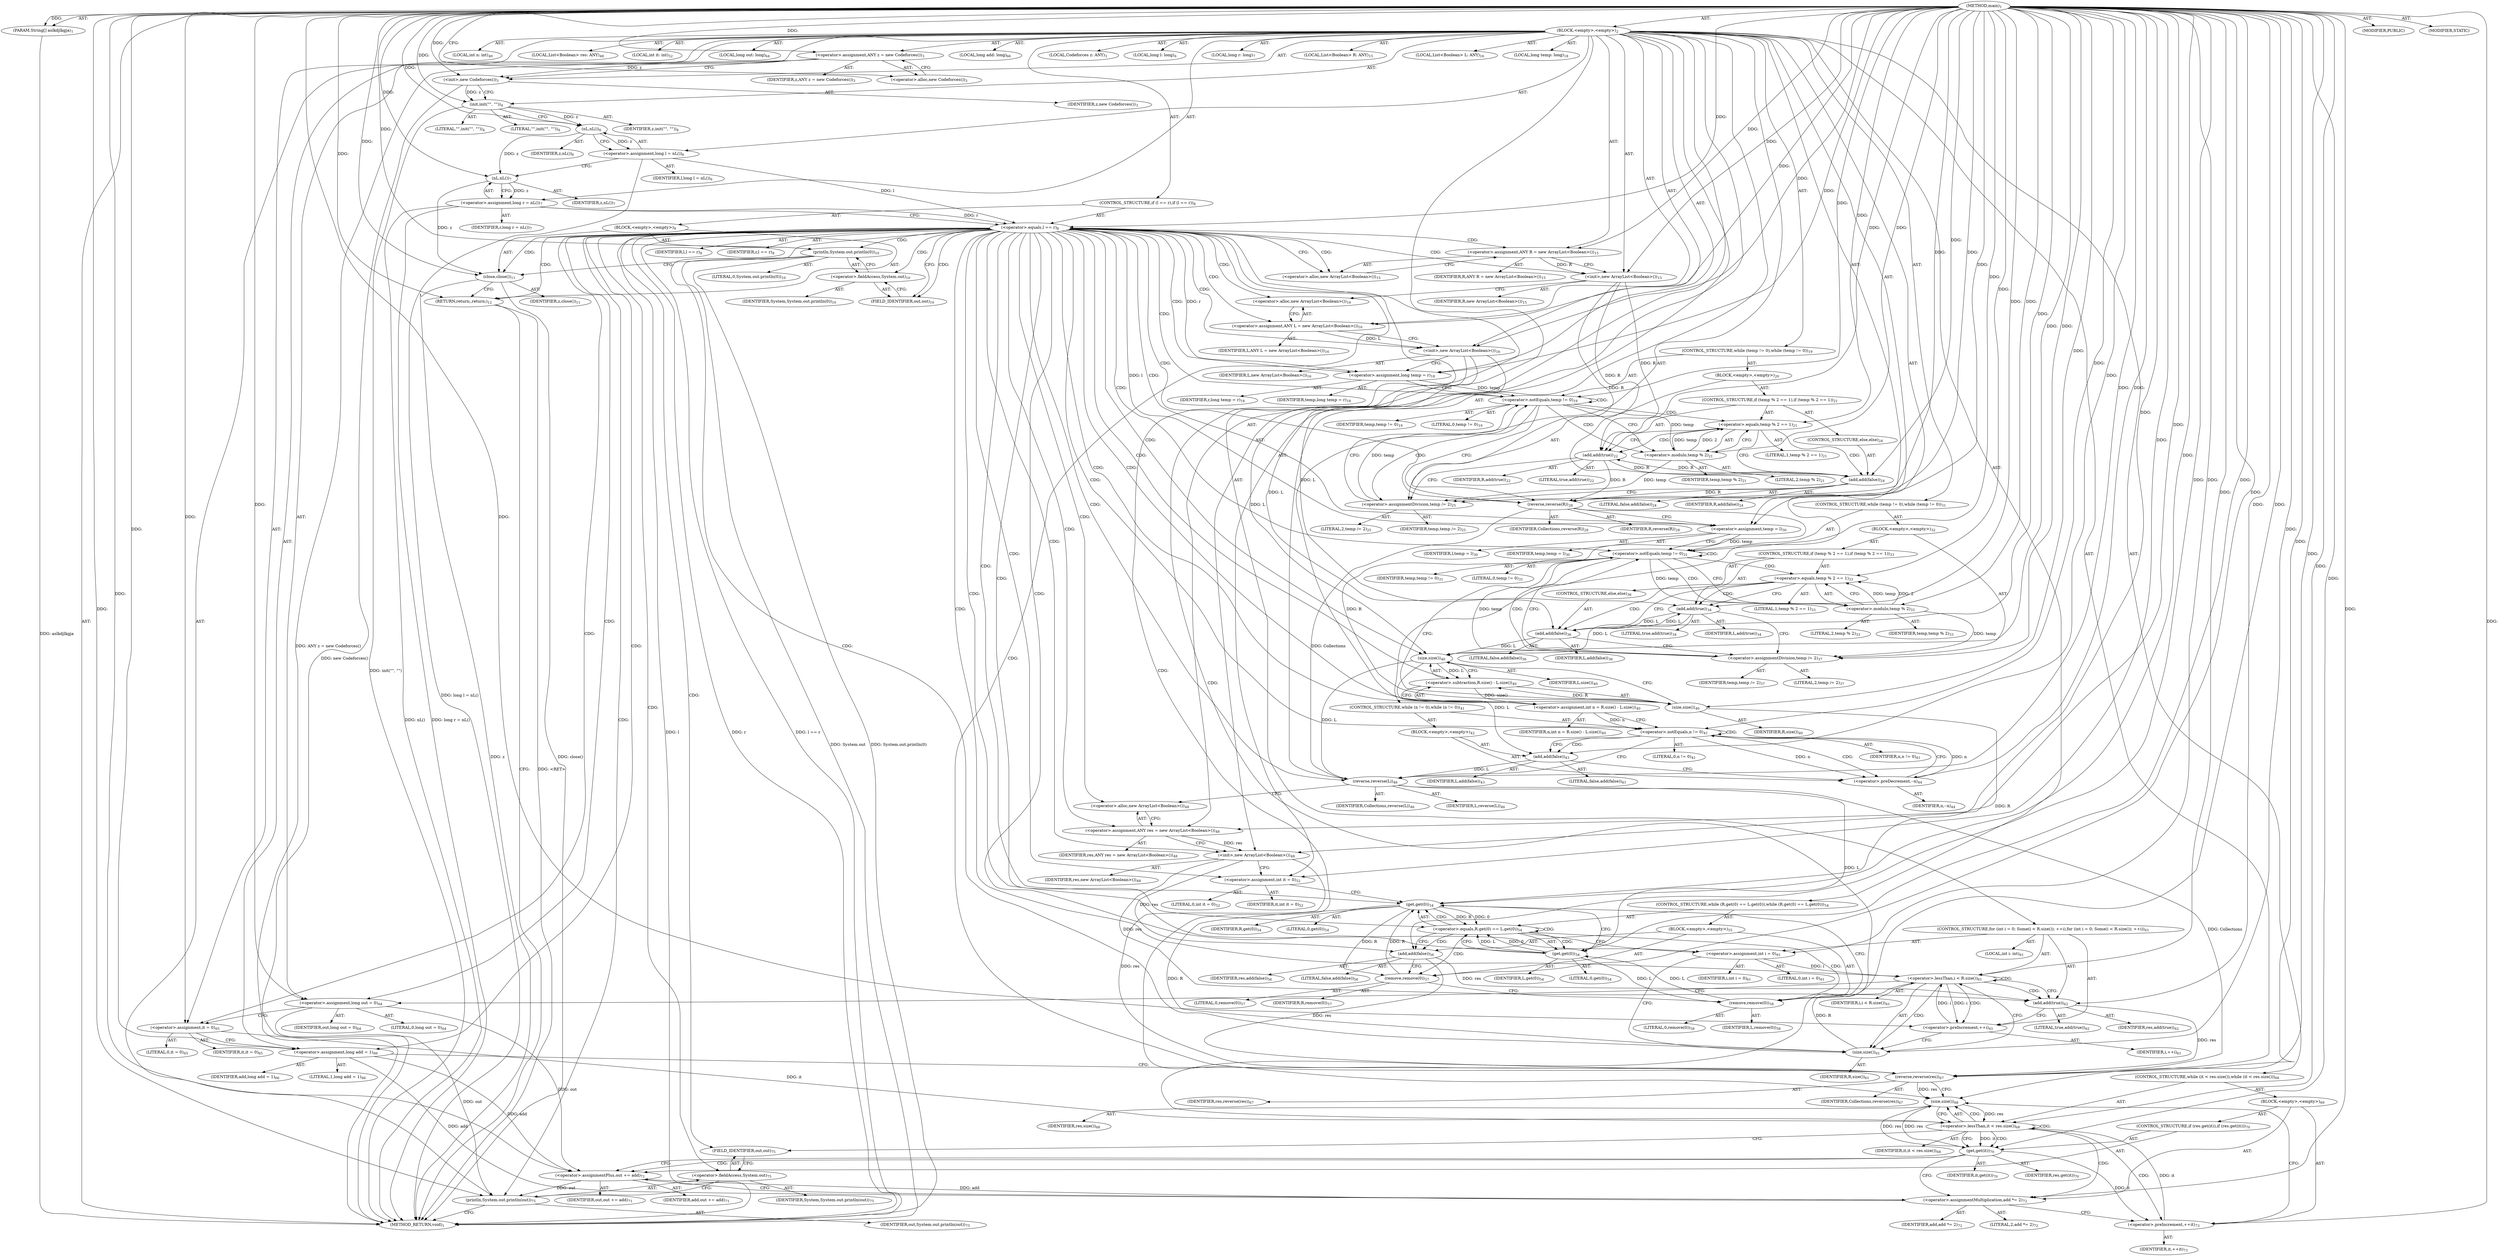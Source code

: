 digraph "main" {  
"25" [label = <(METHOD,main)<SUB>1</SUB>> ]
"26" [label = <(PARAM,String[] aslkdjlkgja)<SUB>1</SUB>> ]
"27" [label = <(BLOCK,&lt;empty&gt;,&lt;empty&gt;)<SUB>2</SUB>> ]
"4" [label = <(LOCAL,Codeforces z: ANY)<SUB>3</SUB>> ]
"28" [label = <(&lt;operator&gt;.assignment,ANY z = new Codeforces())<SUB>3</SUB>> ]
"29" [label = <(IDENTIFIER,z,ANY z = new Codeforces())<SUB>3</SUB>> ]
"30" [label = <(&lt;operator&gt;.alloc,new Codeforces())<SUB>3</SUB>> ]
"31" [label = <(&lt;init&gt;,new Codeforces())<SUB>3</SUB>> ]
"3" [label = <(IDENTIFIER,z,new Codeforces())<SUB>3</SUB>> ]
"32" [label = <(init,init(&quot;&quot;, &quot;&quot;))<SUB>4</SUB>> ]
"33" [label = <(IDENTIFIER,z,init(&quot;&quot;, &quot;&quot;))<SUB>4</SUB>> ]
"34" [label = <(LITERAL,&quot;&quot;,init(&quot;&quot;, &quot;&quot;))<SUB>4</SUB>> ]
"35" [label = <(LITERAL,&quot;&quot;,init(&quot;&quot;, &quot;&quot;))<SUB>4</SUB>> ]
"36" [label = <(LOCAL,long l: long)<SUB>6</SUB>> ]
"37" [label = <(&lt;operator&gt;.assignment,long l = nL())<SUB>6</SUB>> ]
"38" [label = <(IDENTIFIER,l,long l = nL())<SUB>6</SUB>> ]
"39" [label = <(nL,nL())<SUB>6</SUB>> ]
"40" [label = <(IDENTIFIER,z,nL())<SUB>6</SUB>> ]
"41" [label = <(LOCAL,long r: long)<SUB>7</SUB>> ]
"42" [label = <(&lt;operator&gt;.assignment,long r = nL())<SUB>7</SUB>> ]
"43" [label = <(IDENTIFIER,r,long r = nL())<SUB>7</SUB>> ]
"44" [label = <(nL,nL())<SUB>7</SUB>> ]
"45" [label = <(IDENTIFIER,z,nL())<SUB>7</SUB>> ]
"46" [label = <(CONTROL_STRUCTURE,if (l == r),if (l == r))<SUB>8</SUB>> ]
"47" [label = <(&lt;operator&gt;.equals,l == r)<SUB>8</SUB>> ]
"48" [label = <(IDENTIFIER,l,l == r)<SUB>8</SUB>> ]
"49" [label = <(IDENTIFIER,r,l == r)<SUB>8</SUB>> ]
"50" [label = <(BLOCK,&lt;empty&gt;,&lt;empty&gt;)<SUB>9</SUB>> ]
"51" [label = <(println,System.out.println(0))<SUB>10</SUB>> ]
"52" [label = <(&lt;operator&gt;.fieldAccess,System.out)<SUB>10</SUB>> ]
"53" [label = <(IDENTIFIER,System,System.out.println(0))<SUB>10</SUB>> ]
"54" [label = <(FIELD_IDENTIFIER,out,out)<SUB>10</SUB>> ]
"55" [label = <(LITERAL,0,System.out.println(0))<SUB>10</SUB>> ]
"56" [label = <(close,close())<SUB>11</SUB>> ]
"57" [label = <(IDENTIFIER,z,close())<SUB>11</SUB>> ]
"58" [label = <(RETURN,return;,return;)<SUB>12</SUB>> ]
"6" [label = <(LOCAL,List&lt;Boolean&gt; R: ANY)<SUB>15</SUB>> ]
"59" [label = <(&lt;operator&gt;.assignment,ANY R = new ArrayList&lt;Boolean&gt;())<SUB>15</SUB>> ]
"60" [label = <(IDENTIFIER,R,ANY R = new ArrayList&lt;Boolean&gt;())<SUB>15</SUB>> ]
"61" [label = <(&lt;operator&gt;.alloc,new ArrayList&lt;Boolean&gt;())<SUB>15</SUB>> ]
"62" [label = <(&lt;init&gt;,new ArrayList&lt;Boolean&gt;())<SUB>15</SUB>> ]
"5" [label = <(IDENTIFIER,R,new ArrayList&lt;Boolean&gt;())<SUB>15</SUB>> ]
"8" [label = <(LOCAL,List&lt;Boolean&gt; L: ANY)<SUB>16</SUB>> ]
"63" [label = <(&lt;operator&gt;.assignment,ANY L = new ArrayList&lt;Boolean&gt;())<SUB>16</SUB>> ]
"64" [label = <(IDENTIFIER,L,ANY L = new ArrayList&lt;Boolean&gt;())<SUB>16</SUB>> ]
"65" [label = <(&lt;operator&gt;.alloc,new ArrayList&lt;Boolean&gt;())<SUB>16</SUB>> ]
"66" [label = <(&lt;init&gt;,new ArrayList&lt;Boolean&gt;())<SUB>16</SUB>> ]
"7" [label = <(IDENTIFIER,L,new ArrayList&lt;Boolean&gt;())<SUB>16</SUB>> ]
"67" [label = <(LOCAL,long temp: long)<SUB>18</SUB>> ]
"68" [label = <(&lt;operator&gt;.assignment,long temp = r)<SUB>18</SUB>> ]
"69" [label = <(IDENTIFIER,temp,long temp = r)<SUB>18</SUB>> ]
"70" [label = <(IDENTIFIER,r,long temp = r)<SUB>18</SUB>> ]
"71" [label = <(CONTROL_STRUCTURE,while (temp != 0),while (temp != 0))<SUB>19</SUB>> ]
"72" [label = <(&lt;operator&gt;.notEquals,temp != 0)<SUB>19</SUB>> ]
"73" [label = <(IDENTIFIER,temp,temp != 0)<SUB>19</SUB>> ]
"74" [label = <(LITERAL,0,temp != 0)<SUB>19</SUB>> ]
"75" [label = <(BLOCK,&lt;empty&gt;,&lt;empty&gt;)<SUB>20</SUB>> ]
"76" [label = <(CONTROL_STRUCTURE,if (temp % 2 == 1),if (temp % 2 == 1))<SUB>21</SUB>> ]
"77" [label = <(&lt;operator&gt;.equals,temp % 2 == 1)<SUB>21</SUB>> ]
"78" [label = <(&lt;operator&gt;.modulo,temp % 2)<SUB>21</SUB>> ]
"79" [label = <(IDENTIFIER,temp,temp % 2)<SUB>21</SUB>> ]
"80" [label = <(LITERAL,2,temp % 2)<SUB>21</SUB>> ]
"81" [label = <(LITERAL,1,temp % 2 == 1)<SUB>21</SUB>> ]
"82" [label = <(add,add(true))<SUB>22</SUB>> ]
"83" [label = <(IDENTIFIER,R,add(true))<SUB>22</SUB>> ]
"84" [label = <(LITERAL,true,add(true))<SUB>22</SUB>> ]
"85" [label = <(CONTROL_STRUCTURE,else,else)<SUB>24</SUB>> ]
"86" [label = <(add,add(false))<SUB>24</SUB>> ]
"87" [label = <(IDENTIFIER,R,add(false))<SUB>24</SUB>> ]
"88" [label = <(LITERAL,false,add(false))<SUB>24</SUB>> ]
"89" [label = <(&lt;operator&gt;.assignmentDivision,temp /= 2)<SUB>25</SUB>> ]
"90" [label = <(IDENTIFIER,temp,temp /= 2)<SUB>25</SUB>> ]
"91" [label = <(LITERAL,2,temp /= 2)<SUB>25</SUB>> ]
"92" [label = <(reverse,reverse(R))<SUB>28</SUB>> ]
"93" [label = <(IDENTIFIER,Collections,reverse(R))<SUB>28</SUB>> ]
"94" [label = <(IDENTIFIER,R,reverse(R))<SUB>28</SUB>> ]
"95" [label = <(&lt;operator&gt;.assignment,temp = l)<SUB>30</SUB>> ]
"96" [label = <(IDENTIFIER,temp,temp = l)<SUB>30</SUB>> ]
"97" [label = <(IDENTIFIER,l,temp = l)<SUB>30</SUB>> ]
"98" [label = <(CONTROL_STRUCTURE,while (temp != 0),while (temp != 0))<SUB>31</SUB>> ]
"99" [label = <(&lt;operator&gt;.notEquals,temp != 0)<SUB>31</SUB>> ]
"100" [label = <(IDENTIFIER,temp,temp != 0)<SUB>31</SUB>> ]
"101" [label = <(LITERAL,0,temp != 0)<SUB>31</SUB>> ]
"102" [label = <(BLOCK,&lt;empty&gt;,&lt;empty&gt;)<SUB>32</SUB>> ]
"103" [label = <(CONTROL_STRUCTURE,if (temp % 2 == 1),if (temp % 2 == 1))<SUB>33</SUB>> ]
"104" [label = <(&lt;operator&gt;.equals,temp % 2 == 1)<SUB>33</SUB>> ]
"105" [label = <(&lt;operator&gt;.modulo,temp % 2)<SUB>33</SUB>> ]
"106" [label = <(IDENTIFIER,temp,temp % 2)<SUB>33</SUB>> ]
"107" [label = <(LITERAL,2,temp % 2)<SUB>33</SUB>> ]
"108" [label = <(LITERAL,1,temp % 2 == 1)<SUB>33</SUB>> ]
"109" [label = <(add,add(true))<SUB>34</SUB>> ]
"110" [label = <(IDENTIFIER,L,add(true))<SUB>34</SUB>> ]
"111" [label = <(LITERAL,true,add(true))<SUB>34</SUB>> ]
"112" [label = <(CONTROL_STRUCTURE,else,else)<SUB>36</SUB>> ]
"113" [label = <(add,add(false))<SUB>36</SUB>> ]
"114" [label = <(IDENTIFIER,L,add(false))<SUB>36</SUB>> ]
"115" [label = <(LITERAL,false,add(false))<SUB>36</SUB>> ]
"116" [label = <(&lt;operator&gt;.assignmentDivision,temp /= 2)<SUB>37</SUB>> ]
"117" [label = <(IDENTIFIER,temp,temp /= 2)<SUB>37</SUB>> ]
"118" [label = <(LITERAL,2,temp /= 2)<SUB>37</SUB>> ]
"119" [label = <(LOCAL,int n: int)<SUB>40</SUB>> ]
"120" [label = <(&lt;operator&gt;.assignment,int n = R.size() - L.size())<SUB>40</SUB>> ]
"121" [label = <(IDENTIFIER,n,int n = R.size() - L.size())<SUB>40</SUB>> ]
"122" [label = <(&lt;operator&gt;.subtraction,R.size() - L.size())<SUB>40</SUB>> ]
"123" [label = <(size,size())<SUB>40</SUB>> ]
"124" [label = <(IDENTIFIER,R,size())<SUB>40</SUB>> ]
"125" [label = <(size,size())<SUB>40</SUB>> ]
"126" [label = <(IDENTIFIER,L,size())<SUB>40</SUB>> ]
"127" [label = <(CONTROL_STRUCTURE,while (n != 0),while (n != 0))<SUB>41</SUB>> ]
"128" [label = <(&lt;operator&gt;.notEquals,n != 0)<SUB>41</SUB>> ]
"129" [label = <(IDENTIFIER,n,n != 0)<SUB>41</SUB>> ]
"130" [label = <(LITERAL,0,n != 0)<SUB>41</SUB>> ]
"131" [label = <(BLOCK,&lt;empty&gt;,&lt;empty&gt;)<SUB>42</SUB>> ]
"132" [label = <(add,add(false))<SUB>43</SUB>> ]
"133" [label = <(IDENTIFIER,L,add(false))<SUB>43</SUB>> ]
"134" [label = <(LITERAL,false,add(false))<SUB>43</SUB>> ]
"135" [label = <(&lt;operator&gt;.preDecrement,--n)<SUB>44</SUB>> ]
"136" [label = <(IDENTIFIER,n,--n)<SUB>44</SUB>> ]
"137" [label = <(reverse,reverse(L))<SUB>46</SUB>> ]
"138" [label = <(IDENTIFIER,Collections,reverse(L))<SUB>46</SUB>> ]
"139" [label = <(IDENTIFIER,L,reverse(L))<SUB>46</SUB>> ]
"10" [label = <(LOCAL,List&lt;Boolean&gt; res: ANY)<SUB>48</SUB>> ]
"140" [label = <(&lt;operator&gt;.assignment,ANY res = new ArrayList&lt;Boolean&gt;())<SUB>48</SUB>> ]
"141" [label = <(IDENTIFIER,res,ANY res = new ArrayList&lt;Boolean&gt;())<SUB>48</SUB>> ]
"142" [label = <(&lt;operator&gt;.alloc,new ArrayList&lt;Boolean&gt;())<SUB>48</SUB>> ]
"143" [label = <(&lt;init&gt;,new ArrayList&lt;Boolean&gt;())<SUB>48</SUB>> ]
"9" [label = <(IDENTIFIER,res,new ArrayList&lt;Boolean&gt;())<SUB>48</SUB>> ]
"144" [label = <(LOCAL,int it: int)<SUB>52</SUB>> ]
"145" [label = <(&lt;operator&gt;.assignment,int it = 0)<SUB>52</SUB>> ]
"146" [label = <(IDENTIFIER,it,int it = 0)<SUB>52</SUB>> ]
"147" [label = <(LITERAL,0,int it = 0)<SUB>52</SUB>> ]
"148" [label = <(CONTROL_STRUCTURE,while (R.get(0) == L.get(0)),while (R.get(0) == L.get(0)))<SUB>54</SUB>> ]
"149" [label = <(&lt;operator&gt;.equals,R.get(0) == L.get(0))<SUB>54</SUB>> ]
"150" [label = <(get,get(0))<SUB>54</SUB>> ]
"151" [label = <(IDENTIFIER,R,get(0))<SUB>54</SUB>> ]
"152" [label = <(LITERAL,0,get(0))<SUB>54</SUB>> ]
"153" [label = <(get,get(0))<SUB>54</SUB>> ]
"154" [label = <(IDENTIFIER,L,get(0))<SUB>54</SUB>> ]
"155" [label = <(LITERAL,0,get(0))<SUB>54</SUB>> ]
"156" [label = <(BLOCK,&lt;empty&gt;,&lt;empty&gt;)<SUB>55</SUB>> ]
"157" [label = <(add,add(false))<SUB>56</SUB>> ]
"158" [label = <(IDENTIFIER,res,add(false))<SUB>56</SUB>> ]
"159" [label = <(LITERAL,false,add(false))<SUB>56</SUB>> ]
"160" [label = <(remove,remove(0))<SUB>57</SUB>> ]
"161" [label = <(IDENTIFIER,R,remove(0))<SUB>57</SUB>> ]
"162" [label = <(LITERAL,0,remove(0))<SUB>57</SUB>> ]
"163" [label = <(remove,remove(0))<SUB>58</SUB>> ]
"164" [label = <(IDENTIFIER,L,remove(0))<SUB>58</SUB>> ]
"165" [label = <(LITERAL,0,remove(0))<SUB>58</SUB>> ]
"166" [label = <(CONTROL_STRUCTURE,for (int i = 0; Some(i &lt; R.size()); ++i),for (int i = 0; Some(i &lt; R.size()); ++i))<SUB>61</SUB>> ]
"167" [label = <(LOCAL,int i: int)<SUB>61</SUB>> ]
"168" [label = <(&lt;operator&gt;.assignment,int i = 0)<SUB>61</SUB>> ]
"169" [label = <(IDENTIFIER,i,int i = 0)<SUB>61</SUB>> ]
"170" [label = <(LITERAL,0,int i = 0)<SUB>61</SUB>> ]
"171" [label = <(&lt;operator&gt;.lessThan,i &lt; R.size())<SUB>61</SUB>> ]
"172" [label = <(IDENTIFIER,i,i &lt; R.size())<SUB>61</SUB>> ]
"173" [label = <(size,size())<SUB>61</SUB>> ]
"174" [label = <(IDENTIFIER,R,size())<SUB>61</SUB>> ]
"175" [label = <(&lt;operator&gt;.preIncrement,++i)<SUB>61</SUB>> ]
"176" [label = <(IDENTIFIER,i,++i)<SUB>61</SUB>> ]
"177" [label = <(add,add(true))<SUB>62</SUB>> ]
"178" [label = <(IDENTIFIER,res,add(true))<SUB>62</SUB>> ]
"179" [label = <(LITERAL,true,add(true))<SUB>62</SUB>> ]
"180" [label = <(LOCAL,long out: long)<SUB>64</SUB>> ]
"181" [label = <(&lt;operator&gt;.assignment,long out = 0)<SUB>64</SUB>> ]
"182" [label = <(IDENTIFIER,out,long out = 0)<SUB>64</SUB>> ]
"183" [label = <(LITERAL,0,long out = 0)<SUB>64</SUB>> ]
"184" [label = <(&lt;operator&gt;.assignment,it = 0)<SUB>65</SUB>> ]
"185" [label = <(IDENTIFIER,it,it = 0)<SUB>65</SUB>> ]
"186" [label = <(LITERAL,0,it = 0)<SUB>65</SUB>> ]
"187" [label = <(LOCAL,long add: long)<SUB>66</SUB>> ]
"188" [label = <(&lt;operator&gt;.assignment,long add = 1)<SUB>66</SUB>> ]
"189" [label = <(IDENTIFIER,add,long add = 1)<SUB>66</SUB>> ]
"190" [label = <(LITERAL,1,long add = 1)<SUB>66</SUB>> ]
"191" [label = <(reverse,reverse(res))<SUB>67</SUB>> ]
"192" [label = <(IDENTIFIER,Collections,reverse(res))<SUB>67</SUB>> ]
"193" [label = <(IDENTIFIER,res,reverse(res))<SUB>67</SUB>> ]
"194" [label = <(CONTROL_STRUCTURE,while (it &lt; res.size()),while (it &lt; res.size()))<SUB>68</SUB>> ]
"195" [label = <(&lt;operator&gt;.lessThan,it &lt; res.size())<SUB>68</SUB>> ]
"196" [label = <(IDENTIFIER,it,it &lt; res.size())<SUB>68</SUB>> ]
"197" [label = <(size,size())<SUB>68</SUB>> ]
"198" [label = <(IDENTIFIER,res,size())<SUB>68</SUB>> ]
"199" [label = <(BLOCK,&lt;empty&gt;,&lt;empty&gt;)<SUB>69</SUB>> ]
"200" [label = <(CONTROL_STRUCTURE,if (res.get(it)),if (res.get(it)))<SUB>70</SUB>> ]
"201" [label = <(get,get(it))<SUB>70</SUB>> ]
"202" [label = <(IDENTIFIER,res,get(it))<SUB>70</SUB>> ]
"203" [label = <(IDENTIFIER,it,get(it))<SUB>70</SUB>> ]
"204" [label = <(&lt;operator&gt;.assignmentPlus,out += add)<SUB>71</SUB>> ]
"205" [label = <(IDENTIFIER,out,out += add)<SUB>71</SUB>> ]
"206" [label = <(IDENTIFIER,add,out += add)<SUB>71</SUB>> ]
"207" [label = <(&lt;operator&gt;.assignmentMultiplication,add *= 2)<SUB>72</SUB>> ]
"208" [label = <(IDENTIFIER,add,add *= 2)<SUB>72</SUB>> ]
"209" [label = <(LITERAL,2,add *= 2)<SUB>72</SUB>> ]
"210" [label = <(&lt;operator&gt;.preIncrement,++it)<SUB>73</SUB>> ]
"211" [label = <(IDENTIFIER,it,++it)<SUB>73</SUB>> ]
"212" [label = <(println,System.out.println(out))<SUB>75</SUB>> ]
"213" [label = <(&lt;operator&gt;.fieldAccess,System.out)<SUB>75</SUB>> ]
"214" [label = <(IDENTIFIER,System,System.out.println(out))<SUB>75</SUB>> ]
"215" [label = <(FIELD_IDENTIFIER,out,out)<SUB>75</SUB>> ]
"216" [label = <(IDENTIFIER,out,System.out.println(out))<SUB>75</SUB>> ]
"217" [label = <(MODIFIER,PUBLIC)> ]
"218" [label = <(MODIFIER,STATIC)> ]
"219" [label = <(METHOD_RETURN,void)<SUB>1</SUB>> ]
  "25" -> "26"  [ label = "AST: "] 
  "25" -> "27"  [ label = "AST: "] 
  "25" -> "217"  [ label = "AST: "] 
  "25" -> "218"  [ label = "AST: "] 
  "25" -> "219"  [ label = "AST: "] 
  "27" -> "4"  [ label = "AST: "] 
  "27" -> "28"  [ label = "AST: "] 
  "27" -> "31"  [ label = "AST: "] 
  "27" -> "32"  [ label = "AST: "] 
  "27" -> "36"  [ label = "AST: "] 
  "27" -> "37"  [ label = "AST: "] 
  "27" -> "41"  [ label = "AST: "] 
  "27" -> "42"  [ label = "AST: "] 
  "27" -> "46"  [ label = "AST: "] 
  "27" -> "6"  [ label = "AST: "] 
  "27" -> "59"  [ label = "AST: "] 
  "27" -> "62"  [ label = "AST: "] 
  "27" -> "8"  [ label = "AST: "] 
  "27" -> "63"  [ label = "AST: "] 
  "27" -> "66"  [ label = "AST: "] 
  "27" -> "67"  [ label = "AST: "] 
  "27" -> "68"  [ label = "AST: "] 
  "27" -> "71"  [ label = "AST: "] 
  "27" -> "92"  [ label = "AST: "] 
  "27" -> "95"  [ label = "AST: "] 
  "27" -> "98"  [ label = "AST: "] 
  "27" -> "119"  [ label = "AST: "] 
  "27" -> "120"  [ label = "AST: "] 
  "27" -> "127"  [ label = "AST: "] 
  "27" -> "137"  [ label = "AST: "] 
  "27" -> "10"  [ label = "AST: "] 
  "27" -> "140"  [ label = "AST: "] 
  "27" -> "143"  [ label = "AST: "] 
  "27" -> "144"  [ label = "AST: "] 
  "27" -> "145"  [ label = "AST: "] 
  "27" -> "148"  [ label = "AST: "] 
  "27" -> "166"  [ label = "AST: "] 
  "27" -> "180"  [ label = "AST: "] 
  "27" -> "181"  [ label = "AST: "] 
  "27" -> "184"  [ label = "AST: "] 
  "27" -> "187"  [ label = "AST: "] 
  "27" -> "188"  [ label = "AST: "] 
  "27" -> "191"  [ label = "AST: "] 
  "27" -> "194"  [ label = "AST: "] 
  "27" -> "212"  [ label = "AST: "] 
  "28" -> "29"  [ label = "AST: "] 
  "28" -> "30"  [ label = "AST: "] 
  "31" -> "3"  [ label = "AST: "] 
  "32" -> "33"  [ label = "AST: "] 
  "32" -> "34"  [ label = "AST: "] 
  "32" -> "35"  [ label = "AST: "] 
  "37" -> "38"  [ label = "AST: "] 
  "37" -> "39"  [ label = "AST: "] 
  "39" -> "40"  [ label = "AST: "] 
  "42" -> "43"  [ label = "AST: "] 
  "42" -> "44"  [ label = "AST: "] 
  "44" -> "45"  [ label = "AST: "] 
  "46" -> "47"  [ label = "AST: "] 
  "46" -> "50"  [ label = "AST: "] 
  "47" -> "48"  [ label = "AST: "] 
  "47" -> "49"  [ label = "AST: "] 
  "50" -> "51"  [ label = "AST: "] 
  "50" -> "56"  [ label = "AST: "] 
  "50" -> "58"  [ label = "AST: "] 
  "51" -> "52"  [ label = "AST: "] 
  "51" -> "55"  [ label = "AST: "] 
  "52" -> "53"  [ label = "AST: "] 
  "52" -> "54"  [ label = "AST: "] 
  "56" -> "57"  [ label = "AST: "] 
  "59" -> "60"  [ label = "AST: "] 
  "59" -> "61"  [ label = "AST: "] 
  "62" -> "5"  [ label = "AST: "] 
  "63" -> "64"  [ label = "AST: "] 
  "63" -> "65"  [ label = "AST: "] 
  "66" -> "7"  [ label = "AST: "] 
  "68" -> "69"  [ label = "AST: "] 
  "68" -> "70"  [ label = "AST: "] 
  "71" -> "72"  [ label = "AST: "] 
  "71" -> "75"  [ label = "AST: "] 
  "72" -> "73"  [ label = "AST: "] 
  "72" -> "74"  [ label = "AST: "] 
  "75" -> "76"  [ label = "AST: "] 
  "75" -> "89"  [ label = "AST: "] 
  "76" -> "77"  [ label = "AST: "] 
  "76" -> "82"  [ label = "AST: "] 
  "76" -> "85"  [ label = "AST: "] 
  "77" -> "78"  [ label = "AST: "] 
  "77" -> "81"  [ label = "AST: "] 
  "78" -> "79"  [ label = "AST: "] 
  "78" -> "80"  [ label = "AST: "] 
  "82" -> "83"  [ label = "AST: "] 
  "82" -> "84"  [ label = "AST: "] 
  "85" -> "86"  [ label = "AST: "] 
  "86" -> "87"  [ label = "AST: "] 
  "86" -> "88"  [ label = "AST: "] 
  "89" -> "90"  [ label = "AST: "] 
  "89" -> "91"  [ label = "AST: "] 
  "92" -> "93"  [ label = "AST: "] 
  "92" -> "94"  [ label = "AST: "] 
  "95" -> "96"  [ label = "AST: "] 
  "95" -> "97"  [ label = "AST: "] 
  "98" -> "99"  [ label = "AST: "] 
  "98" -> "102"  [ label = "AST: "] 
  "99" -> "100"  [ label = "AST: "] 
  "99" -> "101"  [ label = "AST: "] 
  "102" -> "103"  [ label = "AST: "] 
  "102" -> "116"  [ label = "AST: "] 
  "103" -> "104"  [ label = "AST: "] 
  "103" -> "109"  [ label = "AST: "] 
  "103" -> "112"  [ label = "AST: "] 
  "104" -> "105"  [ label = "AST: "] 
  "104" -> "108"  [ label = "AST: "] 
  "105" -> "106"  [ label = "AST: "] 
  "105" -> "107"  [ label = "AST: "] 
  "109" -> "110"  [ label = "AST: "] 
  "109" -> "111"  [ label = "AST: "] 
  "112" -> "113"  [ label = "AST: "] 
  "113" -> "114"  [ label = "AST: "] 
  "113" -> "115"  [ label = "AST: "] 
  "116" -> "117"  [ label = "AST: "] 
  "116" -> "118"  [ label = "AST: "] 
  "120" -> "121"  [ label = "AST: "] 
  "120" -> "122"  [ label = "AST: "] 
  "122" -> "123"  [ label = "AST: "] 
  "122" -> "125"  [ label = "AST: "] 
  "123" -> "124"  [ label = "AST: "] 
  "125" -> "126"  [ label = "AST: "] 
  "127" -> "128"  [ label = "AST: "] 
  "127" -> "131"  [ label = "AST: "] 
  "128" -> "129"  [ label = "AST: "] 
  "128" -> "130"  [ label = "AST: "] 
  "131" -> "132"  [ label = "AST: "] 
  "131" -> "135"  [ label = "AST: "] 
  "132" -> "133"  [ label = "AST: "] 
  "132" -> "134"  [ label = "AST: "] 
  "135" -> "136"  [ label = "AST: "] 
  "137" -> "138"  [ label = "AST: "] 
  "137" -> "139"  [ label = "AST: "] 
  "140" -> "141"  [ label = "AST: "] 
  "140" -> "142"  [ label = "AST: "] 
  "143" -> "9"  [ label = "AST: "] 
  "145" -> "146"  [ label = "AST: "] 
  "145" -> "147"  [ label = "AST: "] 
  "148" -> "149"  [ label = "AST: "] 
  "148" -> "156"  [ label = "AST: "] 
  "149" -> "150"  [ label = "AST: "] 
  "149" -> "153"  [ label = "AST: "] 
  "150" -> "151"  [ label = "AST: "] 
  "150" -> "152"  [ label = "AST: "] 
  "153" -> "154"  [ label = "AST: "] 
  "153" -> "155"  [ label = "AST: "] 
  "156" -> "157"  [ label = "AST: "] 
  "156" -> "160"  [ label = "AST: "] 
  "156" -> "163"  [ label = "AST: "] 
  "157" -> "158"  [ label = "AST: "] 
  "157" -> "159"  [ label = "AST: "] 
  "160" -> "161"  [ label = "AST: "] 
  "160" -> "162"  [ label = "AST: "] 
  "163" -> "164"  [ label = "AST: "] 
  "163" -> "165"  [ label = "AST: "] 
  "166" -> "167"  [ label = "AST: "] 
  "166" -> "168"  [ label = "AST: "] 
  "166" -> "171"  [ label = "AST: "] 
  "166" -> "175"  [ label = "AST: "] 
  "166" -> "177"  [ label = "AST: "] 
  "168" -> "169"  [ label = "AST: "] 
  "168" -> "170"  [ label = "AST: "] 
  "171" -> "172"  [ label = "AST: "] 
  "171" -> "173"  [ label = "AST: "] 
  "173" -> "174"  [ label = "AST: "] 
  "175" -> "176"  [ label = "AST: "] 
  "177" -> "178"  [ label = "AST: "] 
  "177" -> "179"  [ label = "AST: "] 
  "181" -> "182"  [ label = "AST: "] 
  "181" -> "183"  [ label = "AST: "] 
  "184" -> "185"  [ label = "AST: "] 
  "184" -> "186"  [ label = "AST: "] 
  "188" -> "189"  [ label = "AST: "] 
  "188" -> "190"  [ label = "AST: "] 
  "191" -> "192"  [ label = "AST: "] 
  "191" -> "193"  [ label = "AST: "] 
  "194" -> "195"  [ label = "AST: "] 
  "194" -> "199"  [ label = "AST: "] 
  "195" -> "196"  [ label = "AST: "] 
  "195" -> "197"  [ label = "AST: "] 
  "197" -> "198"  [ label = "AST: "] 
  "199" -> "200"  [ label = "AST: "] 
  "199" -> "207"  [ label = "AST: "] 
  "199" -> "210"  [ label = "AST: "] 
  "200" -> "201"  [ label = "AST: "] 
  "200" -> "204"  [ label = "AST: "] 
  "201" -> "202"  [ label = "AST: "] 
  "201" -> "203"  [ label = "AST: "] 
  "204" -> "205"  [ label = "AST: "] 
  "204" -> "206"  [ label = "AST: "] 
  "207" -> "208"  [ label = "AST: "] 
  "207" -> "209"  [ label = "AST: "] 
  "210" -> "211"  [ label = "AST: "] 
  "212" -> "213"  [ label = "AST: "] 
  "212" -> "216"  [ label = "AST: "] 
  "213" -> "214"  [ label = "AST: "] 
  "213" -> "215"  [ label = "AST: "] 
  "28" -> "31"  [ label = "CFG: "] 
  "31" -> "32"  [ label = "CFG: "] 
  "32" -> "39"  [ label = "CFG: "] 
  "37" -> "44"  [ label = "CFG: "] 
  "42" -> "47"  [ label = "CFG: "] 
  "59" -> "62"  [ label = "CFG: "] 
  "62" -> "65"  [ label = "CFG: "] 
  "63" -> "66"  [ label = "CFG: "] 
  "66" -> "68"  [ label = "CFG: "] 
  "68" -> "72"  [ label = "CFG: "] 
  "92" -> "95"  [ label = "CFG: "] 
  "95" -> "99"  [ label = "CFG: "] 
  "120" -> "128"  [ label = "CFG: "] 
  "137" -> "142"  [ label = "CFG: "] 
  "140" -> "143"  [ label = "CFG: "] 
  "143" -> "145"  [ label = "CFG: "] 
  "145" -> "150"  [ label = "CFG: "] 
  "181" -> "184"  [ label = "CFG: "] 
  "184" -> "188"  [ label = "CFG: "] 
  "188" -> "191"  [ label = "CFG: "] 
  "191" -> "197"  [ label = "CFG: "] 
  "212" -> "219"  [ label = "CFG: "] 
  "30" -> "28"  [ label = "CFG: "] 
  "39" -> "37"  [ label = "CFG: "] 
  "44" -> "42"  [ label = "CFG: "] 
  "47" -> "54"  [ label = "CFG: "] 
  "47" -> "61"  [ label = "CFG: "] 
  "61" -> "59"  [ label = "CFG: "] 
  "65" -> "63"  [ label = "CFG: "] 
  "72" -> "78"  [ label = "CFG: "] 
  "72" -> "92"  [ label = "CFG: "] 
  "99" -> "105"  [ label = "CFG: "] 
  "99" -> "123"  [ label = "CFG: "] 
  "122" -> "120"  [ label = "CFG: "] 
  "128" -> "132"  [ label = "CFG: "] 
  "128" -> "137"  [ label = "CFG: "] 
  "142" -> "140"  [ label = "CFG: "] 
  "149" -> "157"  [ label = "CFG: "] 
  "149" -> "168"  [ label = "CFG: "] 
  "168" -> "173"  [ label = "CFG: "] 
  "171" -> "177"  [ label = "CFG: "] 
  "171" -> "181"  [ label = "CFG: "] 
  "175" -> "173"  [ label = "CFG: "] 
  "177" -> "175"  [ label = "CFG: "] 
  "195" -> "201"  [ label = "CFG: "] 
  "195" -> "215"  [ label = "CFG: "] 
  "213" -> "212"  [ label = "CFG: "] 
  "51" -> "56"  [ label = "CFG: "] 
  "56" -> "58"  [ label = "CFG: "] 
  "58" -> "219"  [ label = "CFG: "] 
  "89" -> "72"  [ label = "CFG: "] 
  "116" -> "99"  [ label = "CFG: "] 
  "123" -> "125"  [ label = "CFG: "] 
  "125" -> "122"  [ label = "CFG: "] 
  "132" -> "135"  [ label = "CFG: "] 
  "135" -> "128"  [ label = "CFG: "] 
  "150" -> "153"  [ label = "CFG: "] 
  "153" -> "149"  [ label = "CFG: "] 
  "157" -> "160"  [ label = "CFG: "] 
  "160" -> "163"  [ label = "CFG: "] 
  "163" -> "150"  [ label = "CFG: "] 
  "173" -> "171"  [ label = "CFG: "] 
  "197" -> "195"  [ label = "CFG: "] 
  "207" -> "210"  [ label = "CFG: "] 
  "210" -> "197"  [ label = "CFG: "] 
  "215" -> "213"  [ label = "CFG: "] 
  "52" -> "51"  [ label = "CFG: "] 
  "77" -> "82"  [ label = "CFG: "] 
  "77" -> "86"  [ label = "CFG: "] 
  "82" -> "89"  [ label = "CFG: "] 
  "104" -> "109"  [ label = "CFG: "] 
  "104" -> "113"  [ label = "CFG: "] 
  "109" -> "116"  [ label = "CFG: "] 
  "201" -> "204"  [ label = "CFG: "] 
  "201" -> "207"  [ label = "CFG: "] 
  "204" -> "207"  [ label = "CFG: "] 
  "54" -> "52"  [ label = "CFG: "] 
  "78" -> "77"  [ label = "CFG: "] 
  "86" -> "89"  [ label = "CFG: "] 
  "105" -> "104"  [ label = "CFG: "] 
  "113" -> "116"  [ label = "CFG: "] 
  "25" -> "30"  [ label = "CFG: "] 
  "58" -> "219"  [ label = "DDG: &lt;RET&gt;"] 
  "26" -> "219"  [ label = "DDG: aslkdjlkgja"] 
  "28" -> "219"  [ label = "DDG: ANY z = new Codeforces()"] 
  "31" -> "219"  [ label = "DDG: new Codeforces()"] 
  "32" -> "219"  [ label = "DDG: init(&quot;&quot;, &quot;&quot;)"] 
  "37" -> "219"  [ label = "DDG: long l = nL()"] 
  "42" -> "219"  [ label = "DDG: nL()"] 
  "42" -> "219"  [ label = "DDG: long r = nL()"] 
  "47" -> "219"  [ label = "DDG: l"] 
  "47" -> "219"  [ label = "DDG: r"] 
  "47" -> "219"  [ label = "DDG: l == r"] 
  "51" -> "219"  [ label = "DDG: System.out"] 
  "51" -> "219"  [ label = "DDG: System.out.println(0)"] 
  "56" -> "219"  [ label = "DDG: z"] 
  "56" -> "219"  [ label = "DDG: close()"] 
  "25" -> "26"  [ label = "DDG: "] 
  "25" -> "28"  [ label = "DDG: "] 
  "39" -> "37"  [ label = "DDG: z"] 
  "44" -> "42"  [ label = "DDG: z"] 
  "25" -> "59"  [ label = "DDG: "] 
  "25" -> "63"  [ label = "DDG: "] 
  "47" -> "68"  [ label = "DDG: r"] 
  "25" -> "68"  [ label = "DDG: "] 
  "47" -> "95"  [ label = "DDG: l"] 
  "25" -> "95"  [ label = "DDG: "] 
  "122" -> "120"  [ label = "DDG: size()"] 
  "25" -> "140"  [ label = "DDG: "] 
  "25" -> "145"  [ label = "DDG: "] 
  "25" -> "181"  [ label = "DDG: "] 
  "25" -> "184"  [ label = "DDG: "] 
  "25" -> "188"  [ label = "DDG: "] 
  "28" -> "31"  [ label = "DDG: z"] 
  "25" -> "31"  [ label = "DDG: "] 
  "31" -> "32"  [ label = "DDG: z"] 
  "25" -> "32"  [ label = "DDG: "] 
  "59" -> "62"  [ label = "DDG: R"] 
  "25" -> "62"  [ label = "DDG: "] 
  "63" -> "66"  [ label = "DDG: L"] 
  "25" -> "66"  [ label = "DDG: "] 
  "25" -> "92"  [ label = "DDG: "] 
  "62" -> "92"  [ label = "DDG: R"] 
  "86" -> "92"  [ label = "DDG: R"] 
  "82" -> "92"  [ label = "DDG: R"] 
  "92" -> "137"  [ label = "DDG: Collections"] 
  "25" -> "137"  [ label = "DDG: "] 
  "125" -> "137"  [ label = "DDG: L"] 
  "132" -> "137"  [ label = "DDG: L"] 
  "140" -> "143"  [ label = "DDG: res"] 
  "25" -> "143"  [ label = "DDG: "] 
  "25" -> "168"  [ label = "DDG: "] 
  "137" -> "191"  [ label = "DDG: Collections"] 
  "25" -> "191"  [ label = "DDG: "] 
  "143" -> "191"  [ label = "DDG: res"] 
  "177" -> "191"  [ label = "DDG: res"] 
  "157" -> "191"  [ label = "DDG: res"] 
  "181" -> "212"  [ label = "DDG: out"] 
  "204" -> "212"  [ label = "DDG: out"] 
  "25" -> "212"  [ label = "DDG: "] 
  "32" -> "39"  [ label = "DDG: z"] 
  "25" -> "39"  [ label = "DDG: "] 
  "39" -> "44"  [ label = "DDG: z"] 
  "25" -> "44"  [ label = "DDG: "] 
  "37" -> "47"  [ label = "DDG: l"] 
  "25" -> "47"  [ label = "DDG: "] 
  "42" -> "47"  [ label = "DDG: r"] 
  "25" -> "58"  [ label = "DDG: "] 
  "68" -> "72"  [ label = "DDG: temp"] 
  "89" -> "72"  [ label = "DDG: temp"] 
  "25" -> "72"  [ label = "DDG: "] 
  "25" -> "89"  [ label = "DDG: "] 
  "95" -> "99"  [ label = "DDG: temp"] 
  "116" -> "99"  [ label = "DDG: temp"] 
  "25" -> "99"  [ label = "DDG: "] 
  "25" -> "116"  [ label = "DDG: "] 
  "123" -> "122"  [ label = "DDG: R"] 
  "125" -> "122"  [ label = "DDG: L"] 
  "120" -> "128"  [ label = "DDG: n"] 
  "135" -> "128"  [ label = "DDG: n"] 
  "25" -> "128"  [ label = "DDG: "] 
  "150" -> "149"  [ label = "DDG: R"] 
  "150" -> "149"  [ label = "DDG: 0"] 
  "153" -> "149"  [ label = "DDG: L"] 
  "153" -> "149"  [ label = "DDG: 0"] 
  "168" -> "171"  [ label = "DDG: i"] 
  "175" -> "171"  [ label = "DDG: i"] 
  "25" -> "171"  [ label = "DDG: "] 
  "173" -> "171"  [ label = "DDG: R"] 
  "171" -> "175"  [ label = "DDG: i"] 
  "25" -> "175"  [ label = "DDG: "] 
  "143" -> "177"  [ label = "DDG: res"] 
  "157" -> "177"  [ label = "DDG: res"] 
  "25" -> "177"  [ label = "DDG: "] 
  "184" -> "195"  [ label = "DDG: it"] 
  "210" -> "195"  [ label = "DDG: it"] 
  "25" -> "195"  [ label = "DDG: "] 
  "197" -> "195"  [ label = "DDG: res"] 
  "25" -> "207"  [ label = "DDG: "] 
  "25" -> "51"  [ label = "DDG: "] 
  "44" -> "56"  [ label = "DDG: z"] 
  "25" -> "56"  [ label = "DDG: "] 
  "78" -> "89"  [ label = "DDG: temp"] 
  "105" -> "116"  [ label = "DDG: temp"] 
  "92" -> "123"  [ label = "DDG: R"] 
  "25" -> "123"  [ label = "DDG: "] 
  "66" -> "125"  [ label = "DDG: L"] 
  "113" -> "125"  [ label = "DDG: L"] 
  "109" -> "125"  [ label = "DDG: L"] 
  "25" -> "125"  [ label = "DDG: "] 
  "125" -> "132"  [ label = "DDG: L"] 
  "25" -> "132"  [ label = "DDG: "] 
  "128" -> "135"  [ label = "DDG: n"] 
  "25" -> "135"  [ label = "DDG: "] 
  "123" -> "150"  [ label = "DDG: R"] 
  "160" -> "150"  [ label = "DDG: R"] 
  "25" -> "150"  [ label = "DDG: "] 
  "137" -> "153"  [ label = "DDG: L"] 
  "163" -> "153"  [ label = "DDG: L"] 
  "25" -> "153"  [ label = "DDG: "] 
  "143" -> "157"  [ label = "DDG: res"] 
  "25" -> "157"  [ label = "DDG: "] 
  "150" -> "160"  [ label = "DDG: R"] 
  "25" -> "160"  [ label = "DDG: "] 
  "153" -> "163"  [ label = "DDG: L"] 
  "25" -> "163"  [ label = "DDG: "] 
  "150" -> "173"  [ label = "DDG: R"] 
  "25" -> "173"  [ label = "DDG: "] 
  "191" -> "197"  [ label = "DDG: res"] 
  "201" -> "197"  [ label = "DDG: res"] 
  "25" -> "197"  [ label = "DDG: "] 
  "188" -> "204"  [ label = "DDG: add"] 
  "207" -> "204"  [ label = "DDG: add"] 
  "25" -> "204"  [ label = "DDG: "] 
  "188" -> "207"  [ label = "DDG: add"] 
  "201" -> "210"  [ label = "DDG: it"] 
  "25" -> "210"  [ label = "DDG: "] 
  "78" -> "77"  [ label = "DDG: temp"] 
  "78" -> "77"  [ label = "DDG: 2"] 
  "25" -> "77"  [ label = "DDG: "] 
  "62" -> "82"  [ label = "DDG: R"] 
  "86" -> "82"  [ label = "DDG: R"] 
  "25" -> "82"  [ label = "DDG: "] 
  "105" -> "104"  [ label = "DDG: temp"] 
  "105" -> "104"  [ label = "DDG: 2"] 
  "25" -> "104"  [ label = "DDG: "] 
  "66" -> "109"  [ label = "DDG: L"] 
  "113" -> "109"  [ label = "DDG: L"] 
  "25" -> "109"  [ label = "DDG: "] 
  "197" -> "201"  [ label = "DDG: res"] 
  "25" -> "201"  [ label = "DDG: "] 
  "195" -> "201"  [ label = "DDG: it"] 
  "181" -> "204"  [ label = "DDG: out"] 
  "72" -> "78"  [ label = "DDG: temp"] 
  "25" -> "78"  [ label = "DDG: "] 
  "62" -> "86"  [ label = "DDG: R"] 
  "82" -> "86"  [ label = "DDG: R"] 
  "25" -> "86"  [ label = "DDG: "] 
  "99" -> "105"  [ label = "DDG: temp"] 
  "25" -> "105"  [ label = "DDG: "] 
  "66" -> "113"  [ label = "DDG: L"] 
  "109" -> "113"  [ label = "DDG: L"] 
  "25" -> "113"  [ label = "DDG: "] 
  "47" -> "68"  [ label = "CDG: "] 
  "47" -> "188"  [ label = "CDG: "] 
  "47" -> "51"  [ label = "CDG: "] 
  "47" -> "120"  [ label = "CDG: "] 
  "47" -> "52"  [ label = "CDG: "] 
  "47" -> "145"  [ label = "CDG: "] 
  "47" -> "128"  [ label = "CDG: "] 
  "47" -> "215"  [ label = "CDG: "] 
  "47" -> "149"  [ label = "CDG: "] 
  "47" -> "56"  [ label = "CDG: "] 
  "47" -> "150"  [ label = "CDG: "] 
  "47" -> "197"  [ label = "CDG: "] 
  "47" -> "95"  [ label = "CDG: "] 
  "47" -> "213"  [ label = "CDG: "] 
  "47" -> "92"  [ label = "CDG: "] 
  "47" -> "153"  [ label = "CDG: "] 
  "47" -> "168"  [ label = "CDG: "] 
  "47" -> "59"  [ label = "CDG: "] 
  "47" -> "181"  [ label = "CDG: "] 
  "47" -> "191"  [ label = "CDG: "] 
  "47" -> "195"  [ label = "CDG: "] 
  "47" -> "184"  [ label = "CDG: "] 
  "47" -> "54"  [ label = "CDG: "] 
  "47" -> "173"  [ label = "CDG: "] 
  "47" -> "137"  [ label = "CDG: "] 
  "47" -> "212"  [ label = "CDG: "] 
  "47" -> "58"  [ label = "CDG: "] 
  "47" -> "61"  [ label = "CDG: "] 
  "47" -> "171"  [ label = "CDG: "] 
  "47" -> "66"  [ label = "CDG: "] 
  "47" -> "122"  [ label = "CDG: "] 
  "47" -> "99"  [ label = "CDG: "] 
  "47" -> "72"  [ label = "CDG: "] 
  "47" -> "142"  [ label = "CDG: "] 
  "47" -> "123"  [ label = "CDG: "] 
  "47" -> "65"  [ label = "CDG: "] 
  "47" -> "140"  [ label = "CDG: "] 
  "47" -> "143"  [ label = "CDG: "] 
  "47" -> "63"  [ label = "CDG: "] 
  "47" -> "125"  [ label = "CDG: "] 
  "47" -> "62"  [ label = "CDG: "] 
  "72" -> "77"  [ label = "CDG: "] 
  "72" -> "89"  [ label = "CDG: "] 
  "72" -> "72"  [ label = "CDG: "] 
  "72" -> "78"  [ label = "CDG: "] 
  "99" -> "104"  [ label = "CDG: "] 
  "99" -> "116"  [ label = "CDG: "] 
  "99" -> "99"  [ label = "CDG: "] 
  "99" -> "105"  [ label = "CDG: "] 
  "128" -> "128"  [ label = "CDG: "] 
  "128" -> "132"  [ label = "CDG: "] 
  "128" -> "135"  [ label = "CDG: "] 
  "149" -> "163"  [ label = "CDG: "] 
  "149" -> "149"  [ label = "CDG: "] 
  "149" -> "150"  [ label = "CDG: "] 
  "149" -> "153"  [ label = "CDG: "] 
  "149" -> "160"  [ label = "CDG: "] 
  "149" -> "157"  [ label = "CDG: "] 
  "171" -> "173"  [ label = "CDG: "] 
  "171" -> "171"  [ label = "CDG: "] 
  "171" -> "177"  [ label = "CDG: "] 
  "171" -> "175"  [ label = "CDG: "] 
  "195" -> "197"  [ label = "CDG: "] 
  "195" -> "195"  [ label = "CDG: "] 
  "195" -> "207"  [ label = "CDG: "] 
  "195" -> "201"  [ label = "CDG: "] 
  "195" -> "210"  [ label = "CDG: "] 
  "77" -> "86"  [ label = "CDG: "] 
  "77" -> "82"  [ label = "CDG: "] 
  "104" -> "113"  [ label = "CDG: "] 
  "104" -> "109"  [ label = "CDG: "] 
  "201" -> "204"  [ label = "CDG: "] 
}
